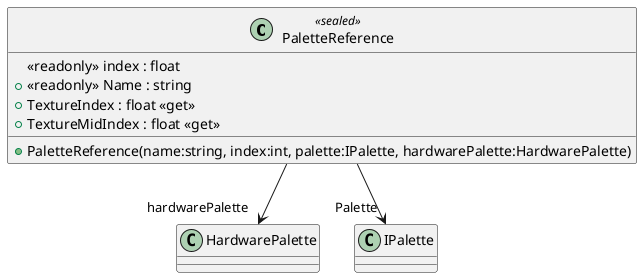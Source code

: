 @startuml
class PaletteReference <<sealed>> {
    <<readonly>> index : float
    + <<readonly>> Name : string
    + TextureIndex : float <<get>>
    + TextureMidIndex : float <<get>>
    + PaletteReference(name:string, index:int, palette:IPalette, hardwarePalette:HardwarePalette)
}
PaletteReference --> "hardwarePalette" HardwarePalette
PaletteReference --> "Palette" IPalette
@enduml
